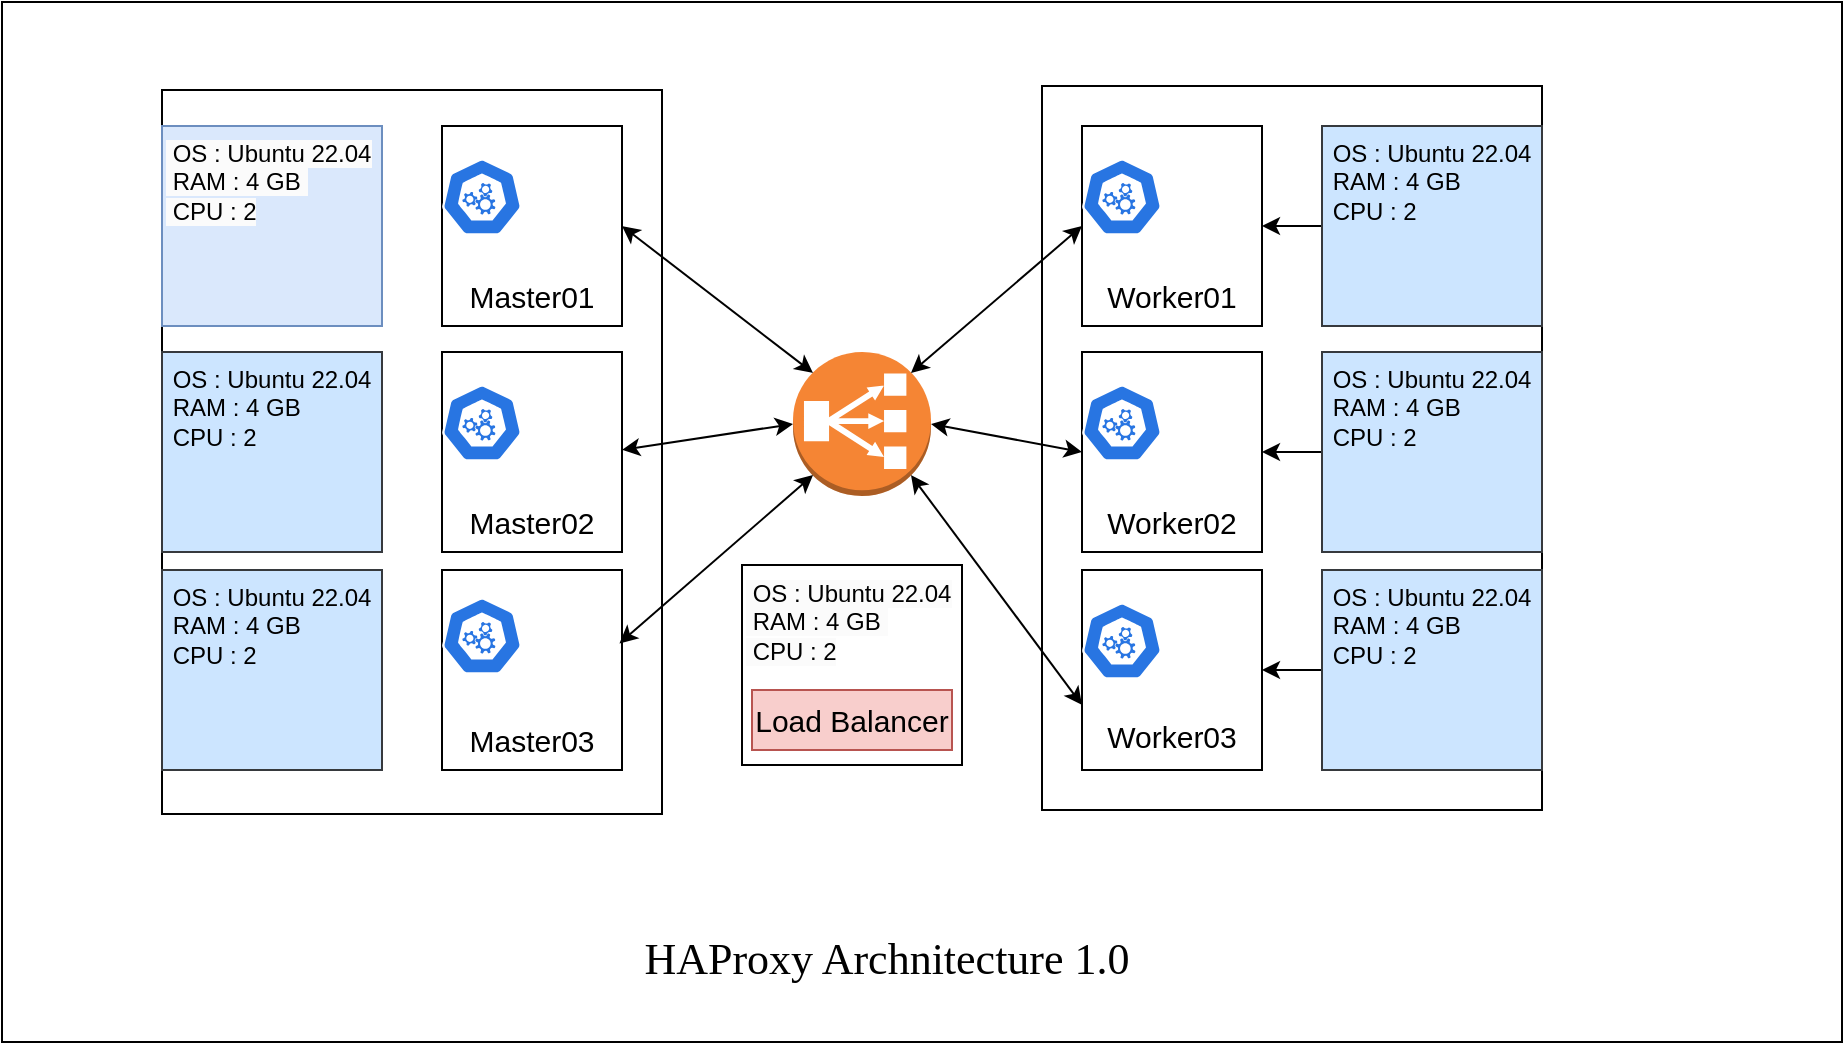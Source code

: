 <mxfile version="21.5.0" type="github">
  <diagram name="Page-1" id="SavhaSES4DZtPEtQf7O8">
    <mxGraphModel dx="2107" dy="699" grid="1" gridSize="10" guides="1" tooltips="1" connect="1" arrows="1" fold="1" page="1" pageScale="1" pageWidth="850" pageHeight="1100" math="0" shadow="0">
      <root>
        <mxCell id="0" />
        <mxCell id="1" parent="0" />
        <mxCell id="bWFBdeA4XKeijRdMvMug-85" value="" style="rounded=0;whiteSpace=wrap;html=1;" vertex="1" parent="1">
          <mxGeometry x="-80" y="316" width="920" height="520" as="geometry" />
        </mxCell>
        <mxCell id="bWFBdeA4XKeijRdMvMug-3" value="" style="rounded=0;whiteSpace=wrap;html=1;" vertex="1" parent="1">
          <mxGeometry y="360" width="250" height="362" as="geometry" />
        </mxCell>
        <mxCell id="bWFBdeA4XKeijRdMvMug-5" value="" style="outlineConnect=0;dashed=0;verticalLabelPosition=bottom;verticalAlign=top;align=center;html=1;shape=mxgraph.aws3.classic_load_balancer;fillColor=#F58534;gradientColor=none;" vertex="1" parent="1">
          <mxGeometry x="315.5" y="491" width="69" height="72" as="geometry" />
        </mxCell>
        <mxCell id="bWFBdeA4XKeijRdMvMug-6" value="&lt;span style=&quot;color: rgb(0, 0, 0); font-family: Helvetica; font-size: 12px; font-style: normal; font-variant-ligatures: normal; font-variant-caps: normal; font-weight: 400; letter-spacing: normal; orphans: 2; text-align: left; text-indent: 0px; text-transform: none; widows: 2; word-spacing: 0px; -webkit-text-stroke-width: 0px; background-color: rgb(251, 251, 251); text-decoration-thickness: initial; text-decoration-style: initial; text-decoration-color: initial; float: none; display: inline !important;&quot;&gt;&amp;nbsp;OS : Ubuntu 22.04&lt;br&gt;&amp;nbsp;RAM : 4 GB&amp;nbsp;&lt;br&gt;&amp;nbsp;CPU : 2&lt;br&gt;&lt;br&gt;&lt;br&gt;&lt;/span&gt;" style="rounded=0;whiteSpace=wrap;html=1;verticalAlign=top;align=left;fillColor=#dae8fc;strokeColor=#6c8ebf;" vertex="1" parent="1">
          <mxGeometry y="378" width="110" height="100" as="geometry" />
        </mxCell>
        <mxCell id="bWFBdeA4XKeijRdMvMug-8" value="&amp;nbsp;OS : Ubuntu 22.04&lt;br style=&quot;border-color: var(--border-color);&quot;&gt;&amp;nbsp;RAM : 4 GB&amp;nbsp;&lt;br style=&quot;border-color: var(--border-color);&quot;&gt;&amp;nbsp;CPU : 2&lt;br style=&quot;border-color: var(--border-color);&quot;&gt;" style="rounded=0;whiteSpace=wrap;html=1;align=left;verticalAlign=top;fillColor=#cce5ff;strokeColor=#36393d;" vertex="1" parent="1">
          <mxGeometry y="491" width="110" height="100" as="geometry" />
        </mxCell>
        <mxCell id="bWFBdeA4XKeijRdMvMug-9" value="&amp;nbsp;OS : Ubuntu 22.04&lt;br style=&quot;border-color: var(--border-color);&quot;&gt;&amp;nbsp;RAM : 4 GB&amp;nbsp;&lt;br style=&quot;border-color: var(--border-color);&quot;&gt;&amp;nbsp;CPU : 2&lt;br style=&quot;border-color: var(--border-color);&quot;&gt;" style="rounded=0;whiteSpace=wrap;html=1;align=left;verticalAlign=top;fillColor=#cce5ff;strokeColor=#36393d;" vertex="1" parent="1">
          <mxGeometry y="600" width="110" height="100" as="geometry" />
        </mxCell>
        <mxCell id="bWFBdeA4XKeijRdMvMug-10" value="" style="rounded=0;whiteSpace=wrap;html=1;" vertex="1" parent="1">
          <mxGeometry x="140" y="378" width="90" height="100" as="geometry" />
        </mxCell>
        <mxCell id="bWFBdeA4XKeijRdMvMug-11" value="" style="rounded=0;whiteSpace=wrap;html=1;" vertex="1" parent="1">
          <mxGeometry x="140" y="491" width="90" height="100" as="geometry" />
        </mxCell>
        <mxCell id="bWFBdeA4XKeijRdMvMug-12" value="" style="rounded=0;whiteSpace=wrap;html=1;" vertex="1" parent="1">
          <mxGeometry x="140" y="600" width="90" height="100" as="geometry" />
        </mxCell>
        <mxCell id="bWFBdeA4XKeijRdMvMug-14" value="" style="rounded=0;whiteSpace=wrap;html=1;" vertex="1" parent="1">
          <mxGeometry x="440" y="358" width="250" height="362" as="geometry" />
        </mxCell>
        <mxCell id="bWFBdeA4XKeijRdMvMug-16" value="" style="rounded=0;whiteSpace=wrap;html=1;" vertex="1" parent="1">
          <mxGeometry x="460" y="491" width="90" height="100" as="geometry" />
        </mxCell>
        <mxCell id="bWFBdeA4XKeijRdMvMug-17" value="" style="rounded=0;whiteSpace=wrap;html=1;" vertex="1" parent="1">
          <mxGeometry x="460" y="600" width="90" height="100" as="geometry" />
        </mxCell>
        <mxCell id="bWFBdeA4XKeijRdMvMug-83" style="edgeStyle=orthogonalEdgeStyle;rounded=0;orthogonalLoop=1;jettySize=auto;html=1;entryX=1;entryY=0.5;entryDx=0;entryDy=0;" edge="1" parent="1" source="bWFBdeA4XKeijRdMvMug-18" target="bWFBdeA4XKeijRdMvMug-48">
          <mxGeometry relative="1" as="geometry" />
        </mxCell>
        <mxCell id="bWFBdeA4XKeijRdMvMug-18" value="&amp;nbsp;OS : Ubuntu 22.04&lt;br style=&quot;border-color: var(--border-color);&quot;&gt;&amp;nbsp;RAM : 4 GB&amp;nbsp;&lt;br style=&quot;border-color: var(--border-color);&quot;&gt;&amp;nbsp;CPU : 2&lt;br style=&quot;border-color: var(--border-color);&quot;&gt;" style="rounded=0;whiteSpace=wrap;html=1;align=left;verticalAlign=top;fillColor=#cce5ff;strokeColor=#36393d;" vertex="1" parent="1">
          <mxGeometry x="580" y="378" width="110" height="100" as="geometry" />
        </mxCell>
        <mxCell id="bWFBdeA4XKeijRdMvMug-80" style="edgeStyle=orthogonalEdgeStyle;rounded=0;orthogonalLoop=1;jettySize=auto;html=1;entryX=1;entryY=0.5;entryDx=0;entryDy=0;" edge="1" parent="1" source="bWFBdeA4XKeijRdMvMug-19" target="bWFBdeA4XKeijRdMvMug-16">
          <mxGeometry relative="1" as="geometry" />
        </mxCell>
        <mxCell id="bWFBdeA4XKeijRdMvMug-19" value="&amp;nbsp;OS : Ubuntu 22.04&lt;br style=&quot;border-color: var(--border-color);&quot;&gt;&amp;nbsp;RAM : 4 GB&amp;nbsp;&lt;br style=&quot;border-color: var(--border-color);&quot;&gt;&amp;nbsp;CPU : 2&lt;br style=&quot;border-color: var(--border-color);&quot;&gt;" style="rounded=0;whiteSpace=wrap;html=1;verticalAlign=top;align=left;fillColor=#cce5ff;strokeColor=#36393d;" vertex="1" parent="1">
          <mxGeometry x="580" y="491" width="110" height="100" as="geometry" />
        </mxCell>
        <mxCell id="bWFBdeA4XKeijRdMvMug-79" style="edgeStyle=orthogonalEdgeStyle;rounded=0;orthogonalLoop=1;jettySize=auto;html=1;entryX=1;entryY=0.5;entryDx=0;entryDy=0;" edge="1" parent="1" source="bWFBdeA4XKeijRdMvMug-20" target="bWFBdeA4XKeijRdMvMug-51">
          <mxGeometry relative="1" as="geometry" />
        </mxCell>
        <mxCell id="bWFBdeA4XKeijRdMvMug-20" value="&amp;nbsp;OS : Ubuntu 22.04&lt;br style=&quot;border-color: var(--border-color);&quot;&gt;&amp;nbsp;RAM : 4 GB&amp;nbsp;&lt;br style=&quot;border-color: var(--border-color);&quot;&gt;&amp;nbsp;CPU : 2&lt;br style=&quot;border-color: var(--border-color);&quot;&gt;" style="rounded=0;whiteSpace=wrap;html=1;verticalAlign=top;align=left;fillColor=#cce5ff;strokeColor=#36393d;" vertex="1" parent="1">
          <mxGeometry x="580" y="600" width="110" height="100" as="geometry" />
        </mxCell>
        <mxCell id="bWFBdeA4XKeijRdMvMug-21" value="" style="sketch=0;html=1;dashed=0;whitespace=wrap;fillColor=#2875E2;strokeColor=#ffffff;points=[[0.005,0.63,0],[0.1,0.2,0],[0.9,0.2,0],[0.5,0,0],[0.995,0.63,0],[0.72,0.99,0],[0.5,1,0],[0.28,0.99,0]];verticalLabelPosition=bottom;align=center;verticalAlign=top;shape=mxgraph.kubernetes.icon;prIcon=master" vertex="1" parent="1">
          <mxGeometry x="460" y="503" width="40" height="47" as="geometry" />
        </mxCell>
        <mxCell id="bWFBdeA4XKeijRdMvMug-22" value="" style="shape=image;html=1;verticalAlign=top;verticalLabelPosition=bottom;labelBackgroundColor=#ffffff;imageAspect=0;aspect=fixed;image=https://cdn1.iconfinder.com/data/icons/operating-system-flat-1/30/ubuntu-128.png" vertex="1" parent="1">
          <mxGeometry x="502" y="503" width="48" height="48" as="geometry" />
        </mxCell>
        <mxCell id="bWFBdeA4XKeijRdMvMug-48" value="" style="rounded=0;whiteSpace=wrap;html=1;" vertex="1" parent="1">
          <mxGeometry x="460" y="378" width="90" height="100" as="geometry" />
        </mxCell>
        <mxCell id="bWFBdeA4XKeijRdMvMug-49" value="" style="sketch=0;html=1;dashed=0;whitespace=wrap;fillColor=#2875E2;strokeColor=#ffffff;points=[[0.005,0.63,0],[0.1,0.2,0],[0.9,0.2,0],[0.5,0,0],[0.995,0.63,0],[0.72,0.99,0],[0.5,1,0],[0.28,0.99,0]];verticalLabelPosition=bottom;align=center;verticalAlign=top;shape=mxgraph.kubernetes.icon;prIcon=master" vertex="1" parent="1">
          <mxGeometry x="460" y="390" width="40" height="47" as="geometry" />
        </mxCell>
        <mxCell id="bWFBdeA4XKeijRdMvMug-50" value="" style="shape=image;html=1;verticalAlign=top;verticalLabelPosition=bottom;labelBackgroundColor=#ffffff;imageAspect=0;aspect=fixed;image=https://cdn1.iconfinder.com/data/icons/operating-system-flat-1/30/ubuntu-128.png" vertex="1" parent="1">
          <mxGeometry x="502" y="389" width="48" height="48" as="geometry" />
        </mxCell>
        <mxCell id="bWFBdeA4XKeijRdMvMug-51" value="" style="rounded=0;whiteSpace=wrap;html=1;" vertex="1" parent="1">
          <mxGeometry x="460" y="600" width="90" height="100" as="geometry" />
        </mxCell>
        <mxCell id="bWFBdeA4XKeijRdMvMug-52" value="" style="sketch=0;html=1;dashed=0;whitespace=wrap;fillColor=#2875E2;strokeColor=#ffffff;points=[[0.005,0.63,0],[0.1,0.2,0],[0.9,0.2,0],[0.5,0,0],[0.995,0.63,0],[0.72,0.99,0],[0.5,1,0],[0.28,0.99,0]];verticalLabelPosition=bottom;align=center;verticalAlign=top;shape=mxgraph.kubernetes.icon;prIcon=master" vertex="1" parent="1">
          <mxGeometry x="460" y="612" width="40" height="47" as="geometry" />
        </mxCell>
        <mxCell id="bWFBdeA4XKeijRdMvMug-53" value="" style="shape=image;html=1;verticalAlign=top;verticalLabelPosition=bottom;labelBackgroundColor=#ffffff;imageAspect=0;aspect=fixed;image=https://cdn1.iconfinder.com/data/icons/operating-system-flat-1/30/ubuntu-128.png" vertex="1" parent="1">
          <mxGeometry x="502" y="612" width="48" height="48" as="geometry" />
        </mxCell>
        <mxCell id="bWFBdeA4XKeijRdMvMug-54" value="" style="rounded=0;whiteSpace=wrap;html=1;" vertex="1" parent="1">
          <mxGeometry x="140" y="491" width="90" height="100" as="geometry" />
        </mxCell>
        <mxCell id="bWFBdeA4XKeijRdMvMug-55" value="" style="sketch=0;html=1;dashed=0;whitespace=wrap;fillColor=#2875E2;strokeColor=#ffffff;points=[[0.005,0.63,0],[0.1,0.2,0],[0.9,0.2,0],[0.5,0,0],[0.995,0.63,0],[0.72,0.99,0],[0.5,1,0],[0.28,0.99,0]];verticalLabelPosition=bottom;align=center;verticalAlign=top;shape=mxgraph.kubernetes.icon;prIcon=master" vertex="1" parent="1">
          <mxGeometry x="140" y="503" width="40" height="47" as="geometry" />
        </mxCell>
        <mxCell id="bWFBdeA4XKeijRdMvMug-56" value="" style="shape=image;html=1;verticalAlign=top;verticalLabelPosition=bottom;labelBackgroundColor=#ffffff;imageAspect=0;aspect=fixed;image=https://cdn1.iconfinder.com/data/icons/operating-system-flat-1/30/ubuntu-128.png" vertex="1" parent="1">
          <mxGeometry x="182" y="503" width="48" height="48" as="geometry" />
        </mxCell>
        <mxCell id="bWFBdeA4XKeijRdMvMug-58" value="" style="sketch=0;html=1;dashed=0;whitespace=wrap;fillColor=#2875E2;strokeColor=#ffffff;points=[[0.005,0.63,0],[0.1,0.2,0],[0.9,0.2,0],[0.5,0,0],[0.995,0.63,0],[0.72,0.99,0],[0.5,1,0],[0.28,0.99,0]];verticalLabelPosition=bottom;align=center;verticalAlign=top;shape=mxgraph.kubernetes.icon;prIcon=master" vertex="1" parent="1">
          <mxGeometry x="140" y="609.5" width="40" height="47" as="geometry" />
        </mxCell>
        <mxCell id="bWFBdeA4XKeijRdMvMug-59" value="" style="shape=image;html=1;verticalAlign=top;verticalLabelPosition=bottom;labelBackgroundColor=#ffffff;imageAspect=0;aspect=fixed;image=https://cdn1.iconfinder.com/data/icons/operating-system-flat-1/30/ubuntu-128.png" vertex="1" parent="1">
          <mxGeometry x="182" y="609.5" width="48" height="48" as="geometry" />
        </mxCell>
        <mxCell id="bWFBdeA4XKeijRdMvMug-60" value="" style="rounded=0;whiteSpace=wrap;html=1;" vertex="1" parent="1">
          <mxGeometry x="140" y="378" width="90" height="100" as="geometry" />
        </mxCell>
        <mxCell id="bWFBdeA4XKeijRdMvMug-61" value="" style="sketch=0;html=1;dashed=0;whitespace=wrap;fillColor=#2875E2;strokeColor=#ffffff;points=[[0.005,0.63,0],[0.1,0.2,0],[0.9,0.2,0],[0.5,0,0],[0.995,0.63,0],[0.72,0.99,0],[0.5,1,0],[0.28,0.99,0]];verticalLabelPosition=bottom;align=center;verticalAlign=top;shape=mxgraph.kubernetes.icon;prIcon=master" vertex="1" parent="1">
          <mxGeometry x="140" y="390" width="40" height="47" as="geometry" />
        </mxCell>
        <mxCell id="bWFBdeA4XKeijRdMvMug-62" value="" style="shape=image;html=1;verticalAlign=top;verticalLabelPosition=bottom;labelBackgroundColor=#ffffff;imageAspect=0;aspect=fixed;image=https://cdn1.iconfinder.com/data/icons/operating-system-flat-1/30/ubuntu-128.png" vertex="1" parent="1">
          <mxGeometry x="182" y="390" width="48" height="48" as="geometry" />
        </mxCell>
        <mxCell id="bWFBdeA4XKeijRdMvMug-63" value="Master03" style="text;html=1;strokeColor=none;fillColor=none;align=center;verticalAlign=middle;whiteSpace=wrap;rounded=0;fontSize=15;" vertex="1" parent="1">
          <mxGeometry x="140" y="670" width="90" height="30" as="geometry" />
        </mxCell>
        <mxCell id="bWFBdeA4XKeijRdMvMug-64" value="Master02" style="text;html=1;strokeColor=none;fillColor=none;align=center;verticalAlign=middle;whiteSpace=wrap;rounded=0;fontSize=15;" vertex="1" parent="1">
          <mxGeometry x="140" y="561" width="90" height="30" as="geometry" />
        </mxCell>
        <mxCell id="bWFBdeA4XKeijRdMvMug-65" value="Master01" style="text;html=1;strokeColor=none;fillColor=none;align=center;verticalAlign=middle;whiteSpace=wrap;rounded=0;fontSize=15;" vertex="1" parent="1">
          <mxGeometry x="140" y="448" width="90" height="30" as="geometry" />
        </mxCell>
        <mxCell id="bWFBdeA4XKeijRdMvMug-66" value="Worker01" style="text;html=1;strokeColor=none;fillColor=none;align=center;verticalAlign=middle;whiteSpace=wrap;rounded=0;fontSize=15;" vertex="1" parent="1">
          <mxGeometry x="460" y="448" width="90" height="30" as="geometry" />
        </mxCell>
        <mxCell id="bWFBdeA4XKeijRdMvMug-67" value="Worker02" style="text;html=1;strokeColor=none;fillColor=none;align=center;verticalAlign=middle;whiteSpace=wrap;rounded=0;fontSize=15;" vertex="1" parent="1">
          <mxGeometry x="460" y="561" width="90" height="30" as="geometry" />
        </mxCell>
        <mxCell id="bWFBdeA4XKeijRdMvMug-68" value="Worker03" style="text;html=1;strokeColor=none;fillColor=none;align=center;verticalAlign=middle;whiteSpace=wrap;rounded=0;fontSize=15;" vertex="1" parent="1">
          <mxGeometry x="460" y="667.5" width="90" height="30" as="geometry" />
        </mxCell>
        <mxCell id="bWFBdeA4XKeijRdMvMug-71" value="" style="endArrow=classic;startArrow=classic;html=1;rounded=0;exitX=0.855;exitY=0.145;exitDx=0;exitDy=0;exitPerimeter=0;entryX=0;entryY=0.5;entryDx=0;entryDy=0;" edge="1" parent="1" source="bWFBdeA4XKeijRdMvMug-5" target="bWFBdeA4XKeijRdMvMug-48">
          <mxGeometry width="50" height="50" relative="1" as="geometry">
            <mxPoint x="450" y="510" as="sourcePoint" />
            <mxPoint x="420" y="430" as="targetPoint" />
          </mxGeometry>
        </mxCell>
        <mxCell id="bWFBdeA4XKeijRdMvMug-72" value="" style="endArrow=classic;startArrow=classic;html=1;rounded=0;exitX=0.145;exitY=0.145;exitDx=0;exitDy=0;exitPerimeter=0;entryX=1;entryY=0.5;entryDx=0;entryDy=0;" edge="1" parent="1" source="bWFBdeA4XKeijRdMvMug-5" target="bWFBdeA4XKeijRdMvMug-60">
          <mxGeometry width="50" height="50" relative="1" as="geometry">
            <mxPoint x="450" y="340" as="sourcePoint" />
            <mxPoint x="500" y="290" as="targetPoint" />
          </mxGeometry>
        </mxCell>
        <mxCell id="bWFBdeA4XKeijRdMvMug-73" value="" style="endArrow=classic;startArrow=classic;html=1;rounded=0;exitX=1;exitY=0.5;exitDx=0;exitDy=0;exitPerimeter=0;entryX=0;entryY=0.5;entryDx=0;entryDy=0;" edge="1" parent="1" source="bWFBdeA4XKeijRdMvMug-5" target="bWFBdeA4XKeijRdMvMug-16">
          <mxGeometry width="50" height="50" relative="1" as="geometry">
            <mxPoint x="450" y="510" as="sourcePoint" />
            <mxPoint x="500" y="460" as="targetPoint" />
          </mxGeometry>
        </mxCell>
        <mxCell id="bWFBdeA4XKeijRdMvMug-74" value="" style="endArrow=classic;startArrow=classic;html=1;rounded=0;exitX=0;exitY=0.5;exitDx=0;exitDy=0;exitPerimeter=0;entryX=0.92;entryY=0.497;entryDx=0;entryDy=0;entryPerimeter=0;" edge="1" parent="1" source="bWFBdeA4XKeijRdMvMug-5" target="bWFBdeA4XKeijRdMvMug-3">
          <mxGeometry width="50" height="50" relative="1" as="geometry">
            <mxPoint x="450" y="510" as="sourcePoint" />
            <mxPoint x="500" y="460" as="targetPoint" />
          </mxGeometry>
        </mxCell>
        <mxCell id="bWFBdeA4XKeijRdMvMug-75" value="" style="endArrow=classic;startArrow=classic;html=1;rounded=0;entryX=0.986;entryY=0.367;entryDx=0;entryDy=0;entryPerimeter=0;exitX=0.145;exitY=0.855;exitDx=0;exitDy=0;exitPerimeter=0;" edge="1" parent="1" source="bWFBdeA4XKeijRdMvMug-5" target="bWFBdeA4XKeijRdMvMug-12">
          <mxGeometry width="50" height="50" relative="1" as="geometry">
            <mxPoint x="340" y="590" as="sourcePoint" />
            <mxPoint x="300" y="640" as="targetPoint" />
            <Array as="points" />
          </mxGeometry>
        </mxCell>
        <mxCell id="bWFBdeA4XKeijRdMvMug-78" value="" style="endArrow=classic;startArrow=classic;html=1;rounded=0;exitX=0.855;exitY=0.855;exitDx=0;exitDy=0;exitPerimeter=0;entryX=0;entryY=0;entryDx=0;entryDy=0;" edge="1" parent="1" source="bWFBdeA4XKeijRdMvMug-5" target="bWFBdeA4XKeijRdMvMug-68">
          <mxGeometry width="50" height="50" relative="1" as="geometry">
            <mxPoint x="450" y="510" as="sourcePoint" />
            <mxPoint x="500" y="460" as="targetPoint" />
          </mxGeometry>
        </mxCell>
        <mxCell id="bWFBdeA4XKeijRdMvMug-84" value="&lt;span style=&quot;color: rgb(0, 0, 0); font-family: Helvetica; font-size: 12px; font-style: normal; font-variant-ligatures: normal; font-variant-caps: normal; font-weight: 400; letter-spacing: normal; orphans: 2; text-align: left; text-indent: 0px; text-transform: none; widows: 2; word-spacing: 0px; -webkit-text-stroke-width: 0px; background-color: rgb(251, 251, 251); text-decoration-thickness: initial; text-decoration-style: initial; text-decoration-color: initial; float: none; display: inline !important;&quot;&gt;&amp;nbsp;OS : Ubuntu 22.04&lt;br&gt;&amp;nbsp;RAM : 4 GB&amp;nbsp;&lt;br&gt;&amp;nbsp;CPU : 2&lt;br&gt;&lt;br&gt;&lt;br&gt;&lt;/span&gt;" style="rounded=0;whiteSpace=wrap;html=1;verticalAlign=top;align=left;" vertex="1" parent="1">
          <mxGeometry x="290" y="597.5" width="110" height="100" as="geometry" />
        </mxCell>
        <mxCell id="bWFBdeA4XKeijRdMvMug-69" value="Load Balancer" style="text;html=1;strokeColor=#b85450;fillColor=#f8cecc;align=center;verticalAlign=middle;whiteSpace=wrap;rounded=0;fontSize=15;" vertex="1" parent="1">
          <mxGeometry x="295" y="660" width="100" height="30" as="geometry" />
        </mxCell>
        <mxCell id="bWFBdeA4XKeijRdMvMug-86" value="HAProxy Archnitecture 1.0&lt;br&gt;" style="text;html=1;strokeColor=none;fillColor=none;align=center;verticalAlign=middle;whiteSpace=wrap;rounded=0;fontSize=22;fontFamily=Tahoma;" vertex="1" parent="1">
          <mxGeometry x="180" y="780" width="365" height="30" as="geometry" />
        </mxCell>
      </root>
    </mxGraphModel>
  </diagram>
</mxfile>
